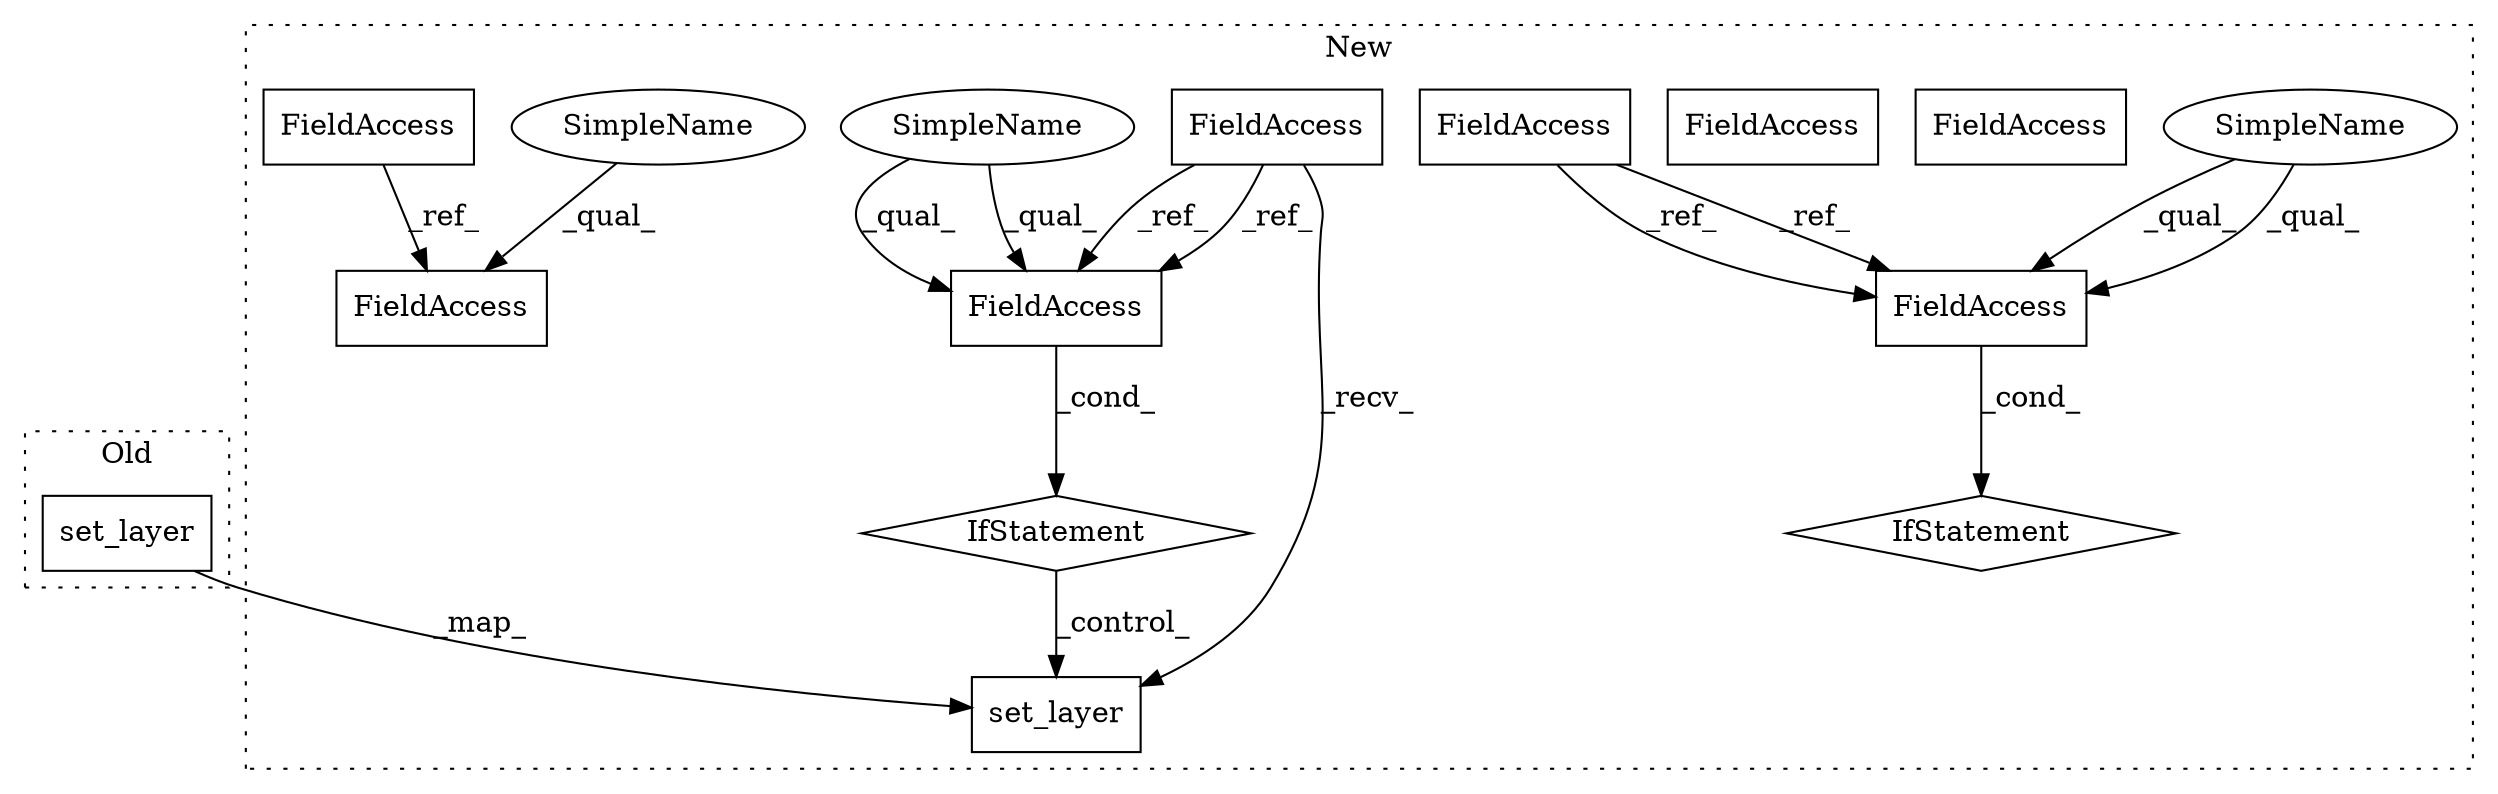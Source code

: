 digraph G {
subgraph cluster0 {
1 [label="set_layer" a="32" s="18596,18610" l="10,1" shape="box"];
label = "Old";
style="dotted";
}
subgraph cluster1 {
2 [label="set_layer" a="32" s="20262,20276" l="10,1" shape="box"];
3 [label="FieldAccess" a="22" s="19751" l="18" shape="box"];
4 [label="FieldAccess" a="22" s="19811" l="18" shape="box"];
5 [label="FieldAccess" a="22" s="20201" l="25" shape="box"];
6 [label="FieldAccess" a="22" s="20127" l="25" shape="box"];
7 [label="IfStatement" a="25" s="19807,19829" l="4,2" shape="diamond"];
8 [label="FieldAccess" a="22" s="19939" l="18" shape="box"];
9 [label="FieldAccess" a="22" s="19999" l="18" shape="box"];
10 [label="IfStatement" a="25" s="20197,20226" l="4,2" shape="diamond"];
11 [label="FieldAccess" a="22" s="20201" l="25" shape="box"];
12 [label="FieldAccess" a="22" s="19811" l="18" shape="box"];
13 [label="SimpleName" a="42" s="20201" l="4" shape="ellipse"];
14 [label="SimpleName" a="42" s="19811" l="4" shape="ellipse"];
15 [label="SimpleName" a="42" s="19999" l="4" shape="ellipse"];
label = "New";
style="dotted";
}
1 -> 2 [label="_map_"];
3 -> 12 [label="_ref_"];
3 -> 12 [label="_ref_"];
6 -> 11 [label="_ref_"];
6 -> 2 [label="_recv_"];
6 -> 11 [label="_ref_"];
8 -> 9 [label="_ref_"];
10 -> 2 [label="_control_"];
11 -> 10 [label="_cond_"];
12 -> 7 [label="_cond_"];
13 -> 11 [label="_qual_"];
13 -> 11 [label="_qual_"];
14 -> 12 [label="_qual_"];
14 -> 12 [label="_qual_"];
15 -> 9 [label="_qual_"];
}